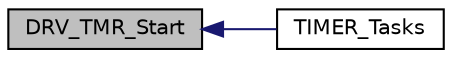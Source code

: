 digraph "DRV_TMR_Start"
{
  edge [fontname="Helvetica",fontsize="10",labelfontname="Helvetica",labelfontsize="10"];
  node [fontname="Helvetica",fontsize="10",shape=record];
  rankdir="LR";
  Node508 [label="DRV_TMR_Start",height=0.2,width=0.4,color="black", fillcolor="grey75", style="filled", fontcolor="black"];
  Node508 -> Node509 [dir="back",color="midnightblue",fontsize="10",style="solid",fontname="Helvetica"];
  Node509 [label="TIMER_Tasks",height=0.2,width=0.4,color="black", fillcolor="white", style="filled",URL="$timers_8h.html#a4c883f65a4e2c55a125dd63d824e89e7"];
}
